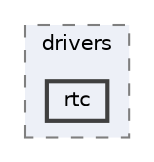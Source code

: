 digraph "C:/Users/igorc/lcom/g2/proj/src/lib/drivers/rtc"
{
 // LATEX_PDF_SIZE
  bgcolor="transparent";
  edge [fontname=Helvetica,fontsize=10,labelfontname=Helvetica,labelfontsize=10];
  node [fontname=Helvetica,fontsize=10,shape=box,height=0.2,width=0.4];
  compound=true
  subgraph clusterdir_ae0e849d495154be21d419b82c842e8e {
    graph [ bgcolor="#edf0f7", pencolor="grey50", label="drivers", fontname=Helvetica,fontsize=10 style="filled,dashed", URL="dir_ae0e849d495154be21d419b82c842e8e.html",tooltip=""]
  dir_f125b28f76c84241d18f2a8b37ea9a27 [label="rtc", fillcolor="#edf0f7", color="grey25", style="filled,bold", URL="dir_f125b28f76c84241d18f2a8b37ea9a27.html",tooltip=""];
  }
}
